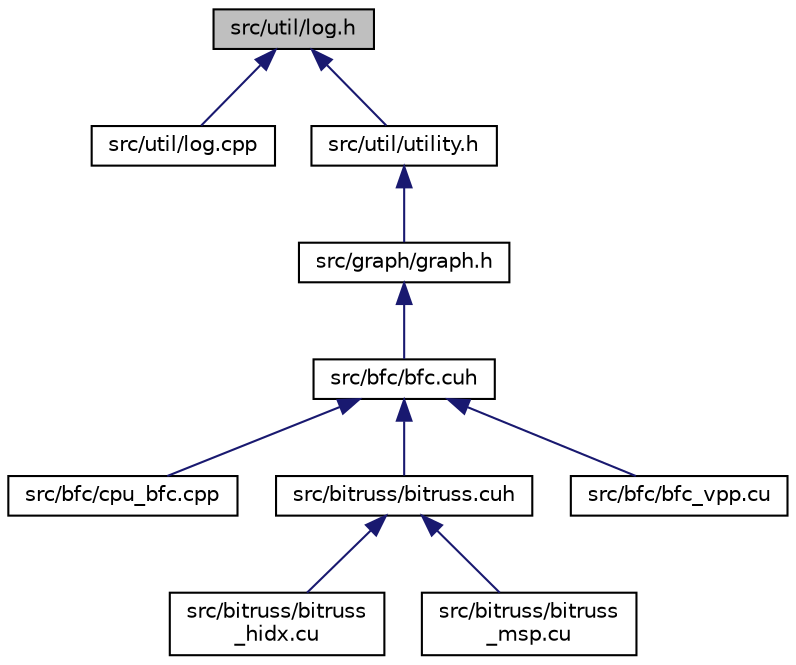 digraph "src/util/log.h"
{
 // LATEX_PDF_SIZE
  edge [fontname="Helvetica",fontsize="10",labelfontname="Helvetica",labelfontsize="10"];
  node [fontname="Helvetica",fontsize="10",shape=record];
  Node1 [label="src/util/log.h",height=0.2,width=0.4,color="black", fillcolor="grey75", style="filled", fontcolor="black",tooltip="logger file"];
  Node1 -> Node2 [dir="back",color="midnightblue",fontsize="10",style="solid",fontname="Helvetica"];
  Node2 [label="src/util/log.cpp",height=0.2,width=0.4,color="black", fillcolor="white", style="filled",URL="$log_8cpp.html",tooltip="logger file"];
  Node1 -> Node3 [dir="back",color="midnightblue",fontsize="10",style="solid",fontname="Helvetica"];
  Node3 [label="src/util/utility.h",height=0.2,width=0.4,color="black", fillcolor="white", style="filled",URL="$utility_8h_source.html",tooltip=" "];
  Node3 -> Node4 [dir="back",color="midnightblue",fontsize="10",style="solid",fontname="Helvetica"];
  Node4 [label="src/graph/graph.h",height=0.2,width=0.4,color="black", fillcolor="white", style="filled",URL="$graph_8h.html",tooltip="Graph data structure and related operations."];
  Node4 -> Node5 [dir="back",color="midnightblue",fontsize="10",style="solid",fontname="Helvetica"];
  Node5 [label="src/bfc/bfc.cuh",height=0.2,width=0.4,color="black", fillcolor="white", style="filled",URL="$bfc_8cuh.html",tooltip="Header file for Butterfly Counting algorithms."];
  Node5 -> Node6 [dir="back",color="midnightblue",fontsize="10",style="solid",fontname="Helvetica"];
  Node6 [label="src/bfc/cpu_bfc.cpp",height=0.2,width=0.4,color="black", fillcolor="white", style="filled",URL="$cpu__bfc_8cpp.html",tooltip="Butterfly counting with vertex priority on CPU."];
  Node5 -> Node7 [dir="back",color="midnightblue",fontsize="10",style="solid",fontname="Helvetica"];
  Node7 [label="src/bitruss/bitruss.cuh",height=0.2,width=0.4,color="black", fillcolor="white", style="filled",URL="$bitruss_8cuh.html",tooltip="Header file for Bitruss algorithms."];
  Node7 -> Node8 [dir="back",color="midnightblue",fontsize="10",style="solid",fontname="Helvetica"];
  Node8 [label="src/bitruss/bitruss\l_hidx.cu",height=0.2,width=0.4,color="black", fillcolor="white", style="filled",URL="$bitruss__hidx_8cu.html",tooltip="Header file for Bitruss algorithms with h-index."];
  Node7 -> Node9 [dir="back",color="midnightblue",fontsize="10",style="solid",fontname="Helvetica"];
  Node9 [label="src/bitruss/bitruss\l_msp.cu",height=0.2,width=0.4,color="black", fillcolor="white", style="filled",URL="$bitruss__msp_8cu.html",tooltip="Header file for Bitruss algorithms with peeling approach."];
  Node5 -> Node10 [dir="back",color="midnightblue",fontsize="10",style="solid",fontname="Helvetica"];
  Node10 [label="src/bfc/bfc_vpp.cu",height=0.2,width=0.4,color="black", fillcolor="white", style="filled",URL="$bfc__vpp_8cu.html",tooltip="Butterfly counting with vertex priority on GPU."];
}
